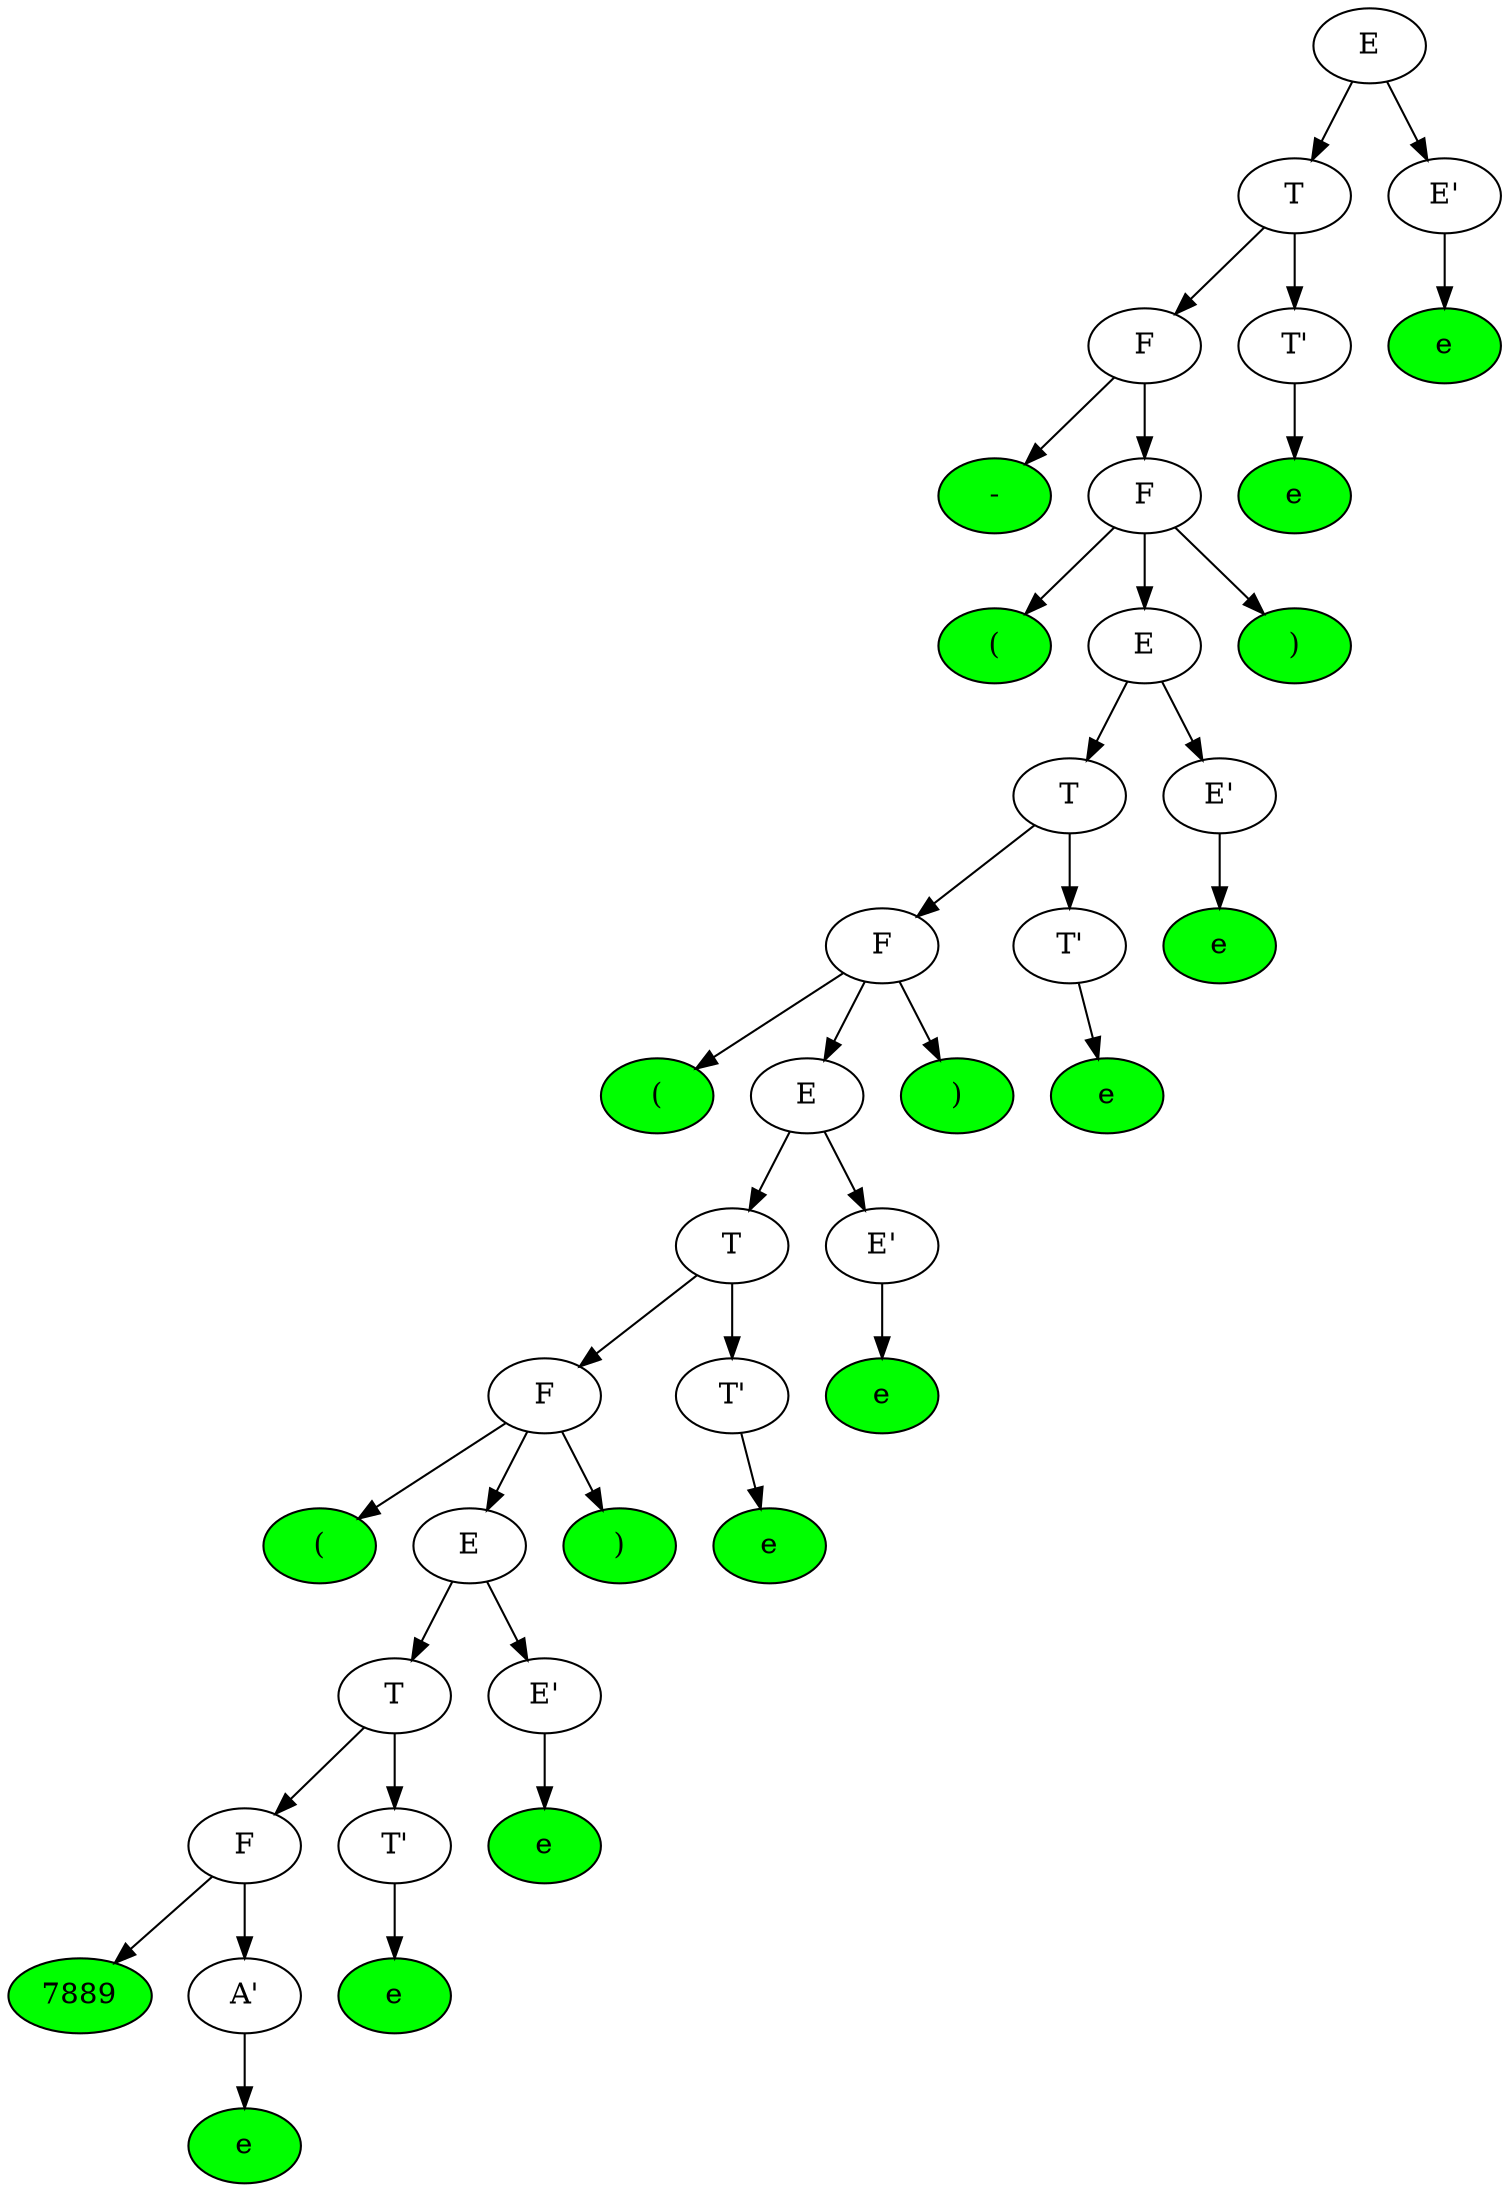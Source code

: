 digraph parseTree {
	ordering=out;
	a_0 [label="E"];
	a_1 [label="T"];
	a_2 [label="F"];
	a_3 [label="-"; style=filled; fillcolor=green;];
	a_4 [label="F"];
	a_5 [label="("; style=filled; fillcolor=green;];
	a_6 [label="E"];
	a_7 [label="T"];
	a_8 [label="F"];
	a_9 [label="("; style=filled; fillcolor=green;];
	a_10 [label="E"];
	a_11 [label="T"];
	a_12 [label="F"];
	a_13 [label="("; style=filled; fillcolor=green;];
	a_14 [label="E"];
	a_15 [label="T"];
	a_16 [label="F"];
	a_17 [label="7889"; style=filled; fillcolor=green;];
	a_18 [label="A'"];
	a_19 [label="e"; style=filled; fillcolor=green;];
	a_18 -> a_19
	a_16 -> a_17
	a_16 -> a_18
	a_20 [label="T'"];
	a_21 [label="e"; style=filled; fillcolor=green;];
	a_20 -> a_21
	a_15 -> a_16
	a_15 -> a_20
	a_22 [label="E'"];
	a_23 [label="e"; style=filled; fillcolor=green;];
	a_22 -> a_23
	a_14 -> a_15
	a_14 -> a_22
	a_24 [label=")"; style=filled; fillcolor=green;];
	a_12 -> a_13
	a_12 -> a_14
	a_12 -> a_24
	a_25 [label="T'"];
	a_26 [label="e"; style=filled; fillcolor=green;];
	a_25 -> a_26
	a_11 -> a_12
	a_11 -> a_25
	a_27 [label="E'"];
	a_28 [label="e"; style=filled; fillcolor=green;];
	a_27 -> a_28
	a_10 -> a_11
	a_10 -> a_27
	a_29 [label=")"; style=filled; fillcolor=green;];
	a_8 -> a_9
	a_8 -> a_10
	a_8 -> a_29
	a_30 [label="T'"];
	a_31 [label="e"; style=filled; fillcolor=green;];
	a_30 -> a_31
	a_7 -> a_8
	a_7 -> a_30
	a_32 [label="E'"];
	a_33 [label="e"; style=filled; fillcolor=green;];
	a_32 -> a_33
	a_6 -> a_7
	a_6 -> a_32
	a_34 [label=")"; style=filled; fillcolor=green;];
	a_4 -> a_5
	a_4 -> a_6
	a_4 -> a_34
	a_2 -> a_3
	a_2 -> a_4
	a_35 [label="T'"];
	a_36 [label="e"; style=filled; fillcolor=green;];
	a_35 -> a_36
	a_1 -> a_2
	a_1 -> a_35
	a_37 [label="E'"];
	a_38 [label="e"; style=filled; fillcolor=green;];
	a_37 -> a_38
	a_0 -> a_1
	a_0 -> a_37
}
